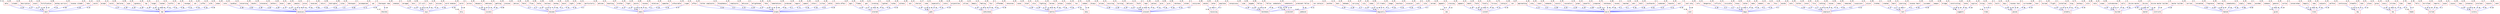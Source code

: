 strict graph  {
	able	 [color=red,
		fontname=courier,
		shape=box,
		xlabel=0.14];
	best	 [color=red,
		fontname=courier,
		shape=box,
		xlabel=0.31];
	able -- best	 [color=blue,
		fontname=courier,
		label=0.25];
	accept	 [color=red,
		fontname=courier,
		shape=box,
		xlabel=0.31];
	had	 [color=red,
		fontname=courier,
		shape=box,
		xlabel=0.55];
	accept -- had	 [color=blue,
		fontname=courier,
		label=0.37];
	accompanied	 [color=red,
		fontname=courier,
		shape=box,
		xlabel=0.4];
	necessary	 [color=red,
		fontname=courier,
		shape=box,
		xlabel=0.14];
	accompanied -- necessary	 [color=blue,
		fontname=courier,
		label=0.65];
	accuses	 [color=red,
		fontname=courier,
		shape=box,
		xlabel=0.45];
	says	 [color=red,
		fontname=courier,
		shape=box,
		xlabel=0.07];
	accuses -- says	 [color=blue,
		fontname=courier,
		label=0.24];
	across	 [color=red,
		fontname=courier,
		shape=box,
		xlabel=0.2];
	success	 [color=red,
		fontname=courier,
		shape=box,
		xlabel=0.45];
	across -- success	 [color=blue,
		fontname=courier,
		label=0.28];
	advice	 [color=red,
		fontname=courier,
		shape=box,
		xlabel=0.53];
	hanuman	 [color=red,
		fontname=courier,
		shape=box,
		xlabel=1.0];
	advice -- hanuman	 [color=blue,
		fontname=courier,
		label=0.4];
	advises	 [color=red,
		fontname=courier,
		shape=box,
		xlabel=0.28];
	omens	 [color=red,
		fontname=courier,
		shape=box,
		xlabel=0.45];
	advises -- omens	 [color=blue,
		fontname=courier,
		label=0.47];
	affair	 [color=red,
		fontname=courier,
		shape=box,
		xlabel=0.31];
	breaks	 [color=red,
		fontname=courier,
		shape=box,
		xlabel=0.45];
	affair -- breaks	 [color=blue,
		fontname=courier,
		label=0.42];
	agni	 [color=red,
		fontname=courier,
		shape=box,
		xlabel=0.67];
	erected	 [color=red,
		fontname=courier,
		shape=box,
		xlabel=0.4];
	agni -- erected	 [color=blue,
		fontname=courier,
		label=0.25];
	aid	 [color=red,
		fontname=courier,
		shape=box,
		xlabel=0.39];
	gods	 [color=red,
		fontname=courier,
		shape=box,
		xlabel=0.28];
	aid -- gods	 [color=blue,
		fontname=courier,
		label=0.29];
	allies	 [color=red,
		fontname=courier,
		shape=box,
		xlabel=0.45];
	vibhishana	 [color=red,
		fontname=courier,
		shape=box,
		xlabel=0.8];
	allies -- vibhishana	 [color=blue,
		fontname=courier,
		label=0.34];
	also	 [color=red,
		fontname=courier,
		shape=box,
		xlabel=0.31];
	battle	 [color=red,
		fontname=courier,
		shape=box,
		xlabel=0.53];
	also -- battle	 [color=blue,
		fontname=courier,
		label=0.27];
	always	 [color=red,
		fontname=courier,
		shape=box,
		xlabel=0.39];
	innocent	 [color=red,
		fontname=courier,
		shape=box,
		xlabel=0.45];
	always -- innocent	 [color=blue,
		fontname=courier,
		label=0.46];
	amidst	 [color=red,
		fontname=courier,
		shape=box,
		xlabel=0.58];
	rejoicing	 [color=red,
		fontname=courier,
		shape=box,
		xlabel=0.39];
	amidst -- rejoicing	 [color=blue,
		fontname=courier,
		label=0.28];
	angada	 [color=red,
		fontname=courier,
		shape=box,
		xlabel=0.58];
	lakshmana	 [color=red,
		fontname=courier,
		shape=box,
		xlabel=0.51];
	angada -- lakshmana	 [color=blue,
		fontname=courier,
		label=0.28];
	another	 [color=red,
		fontname=courier,
		shape=box,
		xlabel=0.22];
	magically	 [color=red,
		fontname=courier,
		shape=box,
		xlabel=0.31];
	another -- magically	 [color=blue,
		fontname=courier,
		label=0.29];
	appeals	 [color=red,
		fontname=courier,
		shape=box,
		xlabel=0.45];
	sea	 [color=red,
		fontname=courier,
		shape=box,
		xlabel=0.45];
	appeals -- sea	 [color=blue,
		fontname=courier,
		label=0.0];
	appears	 [color=red,
		fontname=courier,
		shape=box,
		xlabel=0.45];
	violent	 [color=red,
		fontname=courier,
		shape=box,
		xlabel=0.45];
	appears -- violent	 [color=blue,
		fontname=courier,
		label=0.28];
	approaching	 [color=red,
		fontname=courier,
		shape=box,
		xlabel=0.07];
	march	 [color=red,
		fontname=courier,
		shape=box,
		xlabel=0.45];
	approaching -- march	 [color=blue,
		fontname=courier,
		label=0.21];
	arises	 [color=red,
		fontname=courier,
		shape=box,
		xlabel=0.45];
	arises -- innocent	 [color=blue,
		fontname=courier,
		label=0.46];
	armies	 [color=red,
		fontname=courier,
		shape=box,
		xlabel=0.45];
	armies -- battle	 [color=blue,
		fontname=courier,
		label=0.28];
	arms	 [color=red,
		fontname=courier,
		shape=box,
		xlabel=0.45];
	arms -- necessary	 [color=blue,
		fontname=courier,
		label=0.46];
	army	 [color=red,
		fontname=courier,
		shape=box,
		xlabel=0.46];
	army -- march	 [color=blue,
		fontname=courier,
		label=0.6];
	arts	 [color=red,
		fontname=courier,
		shape=box,
		xlabel=0.45];
	magic	 [color=red,
		fontname=courier,
		shape=box,
		xlabel=0.53];
	arts -- magic	 [color=blue,
		fontname=courier,
		label=0.28];
	asks	 [color=red,
		fontname=courier,
		shape=box,
		xlabel=0.34];
	complaint	 [color=red,
		fontname=courier,
		shape=box,
		xlabel=0.45];
	asks -- complaint	 [color=blue,
		fontname=courier,
		label=0.36];
	assuring	 [color=red,
		fontname=courier,
		shape=box,
		xlabel=0.31];
	assuring -- innocent	 [color=blue,
		fontname=courier,
		label=0.29];
	ayodhya	 [color=red,
		fontname=courier,
		shape=box,
		xlabel=0.43];
	ayodhya -- necessary	 [color=blue,
		fontname=courier,
		label=0.82];
	back	 [color=red,
		fontname=courier,
		shape=box,
		xlabel=0.14];
	back -- magically	 [color=blue,
		fontname=courier,
		label=0.28];
	beheads	 [color=red,
		fontname=courier,
		shape=box,
		xlabel=0.45];
	beheads -- magically	 [color=blue,
		fontname=courier,
		label=0.3];
	bitter	 [color=red,
		fontname=courier,
		shape=box,
		xlabel=0.39];
	bitter -- complaint	 [color=blue,
		fontname=courier,
		label=0.37];
	"bitter complaints"	 [color=red,
		fontname=courier,
		shape=box,
		xlabel=0.25];
	"bitter complaints" -- breaks	 [color=blue,
		fontname=courier,
		label=0.3];
	blasphemous	 [color=red,
		fontname=courier,
		shape=box,
		xlabel=0.31];
	blasphemous -- breaks	 [color=blue,
		fontname=courier,
		label=0.31];
	boasting	 [color=red,
		fontname=courier,
		shape=box,
		xlabel=0.31];
	boasting -- omens	 [color=blue,
		fontname=courier,
		label=0.37];
	brahma	 [color=red,
		fontname=courier,
		shape=box,
		xlabel=0.58];
	last	 [color=red,
		fontname=courier,
		shape=box,
		xlabel=0.14];
	brahma -- last	 [color=blue,
		fontname=courier,
		label=0.22];
	bridge	 [color=red,
		fontname=courier,
		shape=box,
		xlabel=0.58];
	suggests	 [color=red,
		fontname=courier,
		shape=box,
		xlabel=0.45];
	bridge -- suggests	 [color=blue,
		fontname=courier,
		label=0.28];
	bring	 [color=red,
		fontname=courier,
		shape=box,
		xlabel=0.19];
	trees	 [color=red,
		fontname=courier,
		shape=box,
		xlabel=0.28];
	bring -- trees	 [color=blue,
		fontname=courier,
		label=0.27];
	brother	 [color=red,
		fontname=courier,
		shape=box,
		xlabel=0.07];
	brother -- omens	 [color=blue,
		fontname=courier,
		label=0.25];
	built	 [color=red,
		fontname=courier,
		shape=box,
		xlabel=0.4];
	passes	 [color=red,
		fontname=courier,
		shape=box,
		xlabel=0.45];
	built -- passes	 [color=blue,
		fontname=courier,
		label=0.55];
	buried	 [color=red,
		fontname=courier,
		shape=box,
		xlabel=0.4];
	solemnly	 [color=red,
		fontname=courier,
		shape=box,
		xlabel=0.14];
	buried -- solemnly	 [color=blue,
		fontname=courier,
		label=0.43];
	burning	 [color=red,
		fontname=courier,
		shape=box,
		xlabel=0.31];
	burning -- innocent	 [color=blue,
		fontname=courier,
		label=0.31];
	calls	 [color=red,
		fontname=courier,
		shape=box,
		xlabel=0.45];
	builder	 [color=red,
		fontname=courier,
		shape=box,
		xlabel=0.45];
	calls -- builder	 [color=blue,
		fontname=courier,
		label=0.26];
	carries	 [color=red,
		fontname=courier,
		shape=box,
		xlabel=0.45];
	healed	 [color=red,
		fontname=courier,
		shape=box,
		xlabel=0.4];
	carries -- healed	 [color=blue,
		fontname=courier,
		label=0.62];
	carrying	 [color=red,
		fontname=courier,
		shape=box,
		xlabel=0.31];
	carrying -- magically	 [color=blue,
		fontname=courier,
		label=0.29];
	cases	 [color=red,
		fontname=courier,
		shape=box,
		xlabel=0.45];
	cases -- battle	 [color=blue,
		fontname=courier,
		label=0.28];
	chariot	 [color=red,
		fontname=courier,
		shape=box,
		xlabel=0.22];
	chariot -- gods	 [color=blue,
		fontname=courier,
		label=0.38];
	chief	 [color=red,
		fontname=courier,
		shape=box,
		xlabel=0.45];
	chief -- battle	 [color=blue,
		fontname=courier,
		label=0.28];
	citadel	 [color=red,
		fontname=courier,
		shape=box,
		xlabel=0.45];
	citadel -- best	 [color=blue,
		fontname=courier,
		label=0.27];
	city	 [color=red,
		fontname=courier,
		shape=box,
		xlabel=0.37];
	city -- magically	 [color=blue,
		fontname=courier,
		label=0.32];
	coast	 [color=red,
		fontname=courier,
		shape=box,
		xlabel=0.45];
	coast -- march	 [color=blue,
		fontname=courier,
		label=0.38];
	combat	 [color=red,
		fontname=courier,
		shape=box,
		xlabel=0.31];
	combat -- battle	 [color=blue,
		fontname=courier,
		label=0.26];
	many	 [color=red,
		fontname=courier,
		shape=box,
		xlabel=0.14];
	combat -- many	 [color=blue,
		fontname=courier,
		label=0.26];
	combatants	 [color=red,
		fontname=courier,
		shape=box,
		xlabel=0.45];
	combatants -- lakshmana	 [color=blue,
		fontname=courier,
		label=0.28];
	come	 [color=red,
		fontname=courier,
		shape=box,
		xlabel=0.17];
	come -- gods	 [color=blue,
		fontname=courier,
		label=0.28];
	comes	 [color=red,
		fontname=courier,
		shape=box,
		xlabel=0.28];
	comes -- magically	 [color=blue,
		fontname=courier,
		label=0.38];
	command	 [color=red,
		fontname=courier,
		shape=box,
		xlabel=0.53];
	gives	 [color=red,
		fontname=courier,
		shape=box,
		xlabel=0.51];
	command -- gives	 [color=blue,
		fontname=courier,
		label=0.29];
	commands	 [color=red,
		fontname=courier,
		shape=box,
		xlabel=0.45];
	commands -- march	 [color=blue,
		fontname=courier,
		label=0.52];
	complaints	 [color=red,
		fontname=courier,
		shape=box,
		xlabel=0.45];
	complaints -- breaks	 [color=blue,
		fontname=courier,
		label=0.45];
	concealed	 [color=red,
		fontname=courier,
		shape=box,
		xlabel=0.4];
	concealed -- healed	 [color=blue,
		fontname=courier,
		label=0.59];
	concerning	 [color=red,
		fontname=courier,
		shape=box,
		xlabel=0.31];
	concerning -- necessary	 [color=blue,
		fontname=courier,
		label=0.48];
	consecrated	 [color=red,
		fontname=courier,
		shape=box,
		xlabel=0.4];
	rules	 [color=red,
		fontname=courier,
		shape=box,
		xlabel=0.28];
	consecrated -- rules	 [color=blue,
		fontname=courier,
		label=0.5];
	conspicuous	 [color=red,
		fontname=courier,
		shape=box,
		xlabel=0.31];
	conspicuous -- lakshmana	 [color=blue,
		fontname=courier,
		label=0.28];
	constructing	 [color=red,
		fontname=courier,
		shape=box,
		xlabel=0.31];
	constructing -- suggests	 [color=blue,
		fontname=courier,
		label=0.26];
	continuing	 [color=red,
		fontname=courier,
		shape=box,
		xlabel=0.31];
	day	 [color=red,
		fontname=courier,
		shape=box,
		xlabel=0.45];
	continuing -- day	 [color=blue,
		fontname=courier,
		label=0.26];
	could	 [color=red,
		fontname=courier,
		shape=box,
		xlabel=0.14];
	could -- had	 [color=blue,
		fontname=courier,
		label=0.28];
	council	 [color=red,
		fontname=courier,
		shape=box,
		xlabel=0.45];
	council -- march	 [color=blue,
		fontname=courier,
		label=0.45];
	counselors	 [color=red,
		fontname=courier,
		shape=box,
		xlabel=0.39];
	counselors -- march	 [color=blue,
		fontname=courier,
		label=0.45];
	created	 [color=red,
		fontname=courier,
		shape=box,
		xlabel=0.4];
	created -- last	 [color=blue,
		fontname=courier,
		label=0.3];
	crossing	 [color=red,
		fontname=courier,
		shape=box,
		xlabel=0.31];
	crossing -- sea	 [color=blue,
		fontname=courier,
		label=0.22];
	dangerous	 [color=red,
		fontname=courier,
		shape=box,
		xlabel=0.31];
	dangerous -- magic	 [color=blue,
		fontname=courier,
		label=0.3];
	days	 [color=red,
		fontname=courier,
		shape=box,
		xlabel=0.34];
	days -- passes	 [color=blue,
		fontname=courier,
		label=0.35];
	death	 [color=red,
		fontname=courier,
		shape=box,
		xlabel=0.22];
	death -- violent	 [color=blue,
		fontname=courier,
		label=0.28];
	declares	 [color=red,
		fontname=courier,
		shape=box,
		xlabel=0.48];
	declares -- had	 [color=blue,
		fontname=courier,
		label=0.45];
	deeply	 [color=red,
		fontname=courier,
		shape=box,
		xlabel=0.31];
	deeply -- vibhishana	 [color=blue,
		fontname=courier,
		label=0.28];
	delivers	 [color=red,
		fontname=courier,
		shape=box,
		xlabel=0.45];
	delivers -- innocent	 [color=blue,
		fontname=courier,
		label=0.38];
	delusion	 [color=red,
		fontname=courier,
		shape=box,
		xlabel=0.45];
	delusion -- breaks	 [color=blue,
		fontname=courier,
		label=0.37];
	description	 [color=red,
		fontname=courier,
		shape=box,
		xlabel=0.45];
	description -- best	 [color=blue,
		fontname=courier,
		label=0.27];
	despairs	 [color=red,
		fontname=courier,
		shape=box,
		xlabel=0.45];
	despairs -- success	 [color=blue,
		fontname=courier,
		label=0.25];
	divine	 [color=red,
		fontname=courier,
		shape=box,
		xlabel=0.45];
	divine -- builder	 [color=blue,
		fontname=courier,
		label=0.28];
	instructs	 [color=red,
		fontname=courier,
		shape=box,
		xlabel=0.45];
	divine -- instructs	 [color=blue,
		fontname=courier,
		label=0.28];
	master	 [color=red,
		fontname=courier,
		shape=box,
		xlabel=0.45];
	divine -- master	 [color=blue,
		fontname=courier,
		label=0.28];
	"divine master"	 [color=red,
		fontname=courier,
		shape=box,
		xlabel=1.0];
	"divine master" -- builder	 [color=blue,
		fontname=courier,
		label=0.28];
	"divine master" -- instructs	 [color=blue,
		fontname=courier,
		label=0.28];
	"divine master builder"	 [color=red,
		fontname=courier,
		shape=box,
		xlabel=1.0];
	"divine master builder" -- instructs	 [color=blue,
		fontname=courier,
		label=0.28];
	doubts	 [color=red,
		fontname=courier,
		shape=box,
		xlabel=0.45];
	doubts -- necessary	 [color=blue,
		fontname=courier,
		label=0.82];
	dreadful	 [color=red,
		fontname=courier,
		shape=box,
		xlabel=0.31];
	dreadful -- day	 [color=blue,
		fontname=courier,
		label=0.24];
	duel	 [color=red,
		fontname=courier,
		shape=box,
		xlabel=0.53];
	duel -- day	 [color=blue,
		fontname=courier,
		label=0.3];
	embraces	 [color=red,
		fontname=courier,
		shape=box,
		xlabel=0.45];
	embraces -- success	 [color=blue,
		fontname=courier,
		label=0.19];
	enemies	 [color=red,
		fontname=courier,
		shape=box,
		xlabel=0.45];
	enemies -- says	 [color=blue,
		fontname=courier,
		label=0.27];
	enlightened	 [color=red,
		fontname=courier,
		shape=box,
		xlabel=0.4];
	enlightened -- breaks	 [color=blue,
		fontname=courier,
		label=0.64];
	enraged	 [color=red,
		fontname=courier,
		shape=box,
		xlabel=0.3];
	enraged -- says	 [color=blue,
		fontname=courier,
		label=0.33];
	enter	 [color=red,
		fontname=courier,
		shape=box,
		xlabel=0.53];
	enter -- rejoicing	 [color=blue,
		fontname=courier,
		label=0.3];
	erect	 [color=red,
		fontname=courier,
		shape=box,
		xlabel=0.45];
	erect -- complaint	 [color=blue,
		fontname=courier,
		label=0.3];
	especially	 [color=red,
		fontname=courier,
		shape=box,
		xlabel=0.31];
	especially -- gods	 [color=blue,
		fontname=courier,
		label=0.29];
	every	 [color=red,
		fontname=courier,
		shape=box,
		xlabel=0.19];
	new	 [color=red,
		fontname=courier,
		shape=box,
		xlabel=0.31];
	every -- new	 [color=blue,
		fontname=courier,
		label=0.28];
	exact	 [color=red,
		fontname=courier,
		shape=box,
		xlabel=0.31];
	exact -- best	 [color=blue,
		fontname=courier,
		label=0.28];
	eyes	 [color=red,
		fontname=courier,
		shape=box,
		xlabel=0.58];
	eyes -- had	 [color=blue,
		fontname=courier,
		label=0.28];
	faith	 [color=red,
		fontname=courier,
		shape=box,
		xlabel=0.14];
	faith -- innocent	 [color=blue,
		fontname=courier,
		label=0.26];
	falls	 [color=red,
		fontname=courier,
		shape=box,
		xlabel=0.28];
	killed	 [color=red,
		fontname=courier,
		shape=box,
		xlabel=0.2];
	falls -- killed	 [color=blue,
		fontname=courier,
		label=0.29];
	fate	 [color=red,
		fontname=courier,
		shape=box,
		xlabel=0.45];
	fate -- breaks	 [color=blue,
		fontname=courier,
		label=0.43];
	feeling	 [color=red,
		fontname=courier,
		shape=box,
		xlabel=0.31];
	feeling -- vibhishana	 [color=blue,
		fontname=courier,
		label=0.28];
	"fellow-"	 [color=red,
		fontname=courier,
		shape=box,
		xlabel=0.58];
	"fellow-" -- lakshmana	 [color=blue,
		fontname=courier,
		label=0.28];
	"fellow- combatants"	 [color=red,
		fontname=courier,
		shape=box,
		xlabel=0.25];
	"fellow- combatants" -- lakshmana	 [color=blue,
		fontname=courier,
		label=0.28];
	prominent	 [color=red,
		fontname=courier,
		shape=box,
		xlabel=0.45];
	"fellow- combatants" -- prominent	 [color=blue,
		fontname=courier,
		label=0.28];
	fetch	 [color=red,
		fontname=courier,
		shape=box,
		xlabel=0.45];
	fetch -- hanuman	 [color=blue,
		fontname=courier,
		label=0.3];
	field	 [color=red,
		fontname=courier,
		shape=box,
		xlabel=0.45];
	field -- violent	 [color=blue,
		fontname=courier,
		label=0.28];
	fight	 [color=red,
		fontname=courier,
		shape=box,
		xlabel=0.45];
	fight -- omens	 [color=blue,
		fontname=courier,
		label=0.28];
	fighting	 [color=red,
		fontname=courier,
		shape=box,
		xlabel=0.31];
	fighting -- battle	 [color=blue,
		fontname=courier,
		label=0.28];
	finally	 [color=red,
		fontname=courier,
		shape=box,
		xlabel=0.31];
	finally -- violent	 [color=blue,
		fontname=courier,
		label=0.27];
	fire	 [color=red,
		fontname=courier,
		shape=box,
		xlabel=0.53];
	fire -- complaint	 [color=blue,
		fontname=courier,
		label=0.53];
	flames	 [color=red,
		fontname=courier,
		shape=box,
		xlabel=0.45];
	flames -- erected	 [color=blue,
		fontname=courier,
		label=0.57];
	flies	 [color=red,
		fontname=courier,
		shape=box,
		xlabel=0.39];
	flies -- hanuman	 [color=blue,
		fontname=courier,
		label=0.33];
	flight	 [color=red,
		fontname=courier,
		shape=box,
		xlabel=0.45];
	flight -- solemnly	 [color=blue,
		fontname=courier,
		label=0.43];
	fortification	 [color=red,
		fontname=courier,
		shape=box,
		xlabel=0.45];
	fortification -- best	 [color=blue,
		fontname=courier,
		label=0.23];
	four	 [color=red,
		fontname=courier,
		shape=box,
		xlabel=0.39];
	four -- vibhishana	 [color=blue,
		fontname=courier,
		label=0.39];
	fragrance	 [color=red,
		fontname=courier,
		shape=box,
		xlabel=0.45];
	fragrance -- healed	 [color=blue,
		fontname=courier,
		label=0.59];
	furious	 [color=red,
		fontname=courier,
		shape=box,
		xlabel=0.31];
	furious -- violent	 [color=blue,
		fontname=courier,
		label=0.28];
	general	 [color=red,
		fontname=courier,
		shape=box,
		xlabel=0.31];
	general -- gives	 [color=blue,
		fontname=courier,
		label=0.26];
	getting	 [color=red,
		fontname=courier,
		shape=box,
		xlabel=0.31];
	getting -- success	 [color=blue,
		fontname=courier,
		label=0.28];
	god	 [color=red,
		fontname=courier,
		shape=box,
		xlabel=0.53];
	god -- erected	 [color=blue,
		fontname=courier,
		label=0.29];
	great	 [color=red,
		fontname=courier,
		shape=box,
		xlabel=0.34];
	great -- march	 [color=blue,
		fontname=courier,
		label=0.66];
	grows	 [color=red,
		fontname=courier,
		shape=box,
		xlabel=0.31];
	grows -- new	 [color=blue,
		fontname=courier,
		label=0.28];
	happily	 [color=red,
		fontname=courier,
		shape=box,
		xlabel=0.31];
	happily -- rules	 [color=blue,
		fontname=courier,
		label=0.28];
	head	 [color=red,
		fontname=courier,
		shape=box,
		xlabel=0.45];
	head -- new	 [color=blue,
		fontname=courier,
		label=0.27];
	heads	 [color=red,
		fontname=courier,
		shape=box,
		xlabel=0.28];
	head -- heads	 [color=blue,
		fontname=courier,
		label=0.27];
	healing	 [color=red,
		fontname=courier,
		shape=box,
		xlabel=0.39];
	healing -- healed	 [color=blue,
		fontname=courier,
		label=0.87];
	heart	 [color=red,
		fontname=courier,
		shape=box,
		xlabel=0.45];
	heart -- last	 [color=blue,
		fontname=courier,
		label=0.28];
	herbs	 [color=red,
		fontname=courier,
		shape=box,
		xlabel=0.58];
	herbs -- hanuman	 [color=blue,
		fontname=courier,
		label=0.52];
	hero	 [color=red,
		fontname=courier,
		shape=box,
		xlabel=0.45];
	hero -- says	 [color=blue,
		fontname=courier,
		label=0.18];
	heroes	 [color=red,
		fontname=courier,
		shape=box,
		xlabel=0.45];
	heroes -- battle	 [color=blue,
		fontname=courier,
		label=0.28];
	horrified	 [color=red,
		fontname=courier,
		shape=box,
		xlabel=0.45];
	horrified -- killed	 [color=blue,
		fontname=courier,
		label=0.26];
	ignominy	 [color=red,
		fontname=courier,
		shape=box,
		xlabel=0.45];
	ignominy -- had	 [color=blue,
		fontname=courier,
		label=0.39];
	"ill-treats"	 [color=red,
		fontname=courier,
		shape=box,
		xlabel=0.58];
	"ill-treats" -- magically	 [color=blue,
		fontname=courier,
		label=0.47];
	"ill-will"	 [color=red,
		fontname=courier,
		shape=box,
		xlabel=0.58];
	"ill-will" -- says	 [color=blue,
		fontname=courier,
		label=0.26];
	image	 [color=red,
		fontname=courier,
		shape=box,
		xlabel=0.45];
	image -- magically	 [color=blue,
		fontname=courier,
		label=0.3];
	immediately	 [color=red,
		fontname=courier,
		shape=box,
		xlabel=0.31];
	immediately -- healed	 [color=blue,
		fontname=courier,
		label=0.28];
	indra	 [color=red,
		fontname=courier,
		shape=box,
		xlabel=0.58];
	indra -- gods	 [color=blue,
		fontname=courier,
		label=0.25];
	indrajit	 [color=red,
		fontname=courier,
		shape=box,
		xlabel=0.76];
	indrajit -- violent	 [color=blue,
		fontname=courier,
		label=0.24];
	inflicts	 [color=red,
		fontname=courier,
		shape=box,
		xlabel=0.45];
	inflicts -- magic	 [color=blue,
		fontname=courier,
		label=0.3];
	innocence	 [color=red,
		fontname=courier,
		shape=box,
		xlabel=0.39];
	innocence -- necessary	 [color=blue,
		fontname=courier,
		label=0.84];
	installed	 [color=red,
		fontname=courier,
		shape=box,
		xlabel=0.4];
	installed -- solemnly	 [color=blue,
		fontname=courier,
		label=0.51];
	invisible	 [color=red,
		fontname=courier,
		shape=box,
		xlabel=0.31];
	invisible -- magic	 [color=blue,
		fontname=courier,
		label=0.3];
	invoking	 [color=red,
		fontname=courier,
		shape=box,
		xlabel=0.31];
	invoking -- erected	 [color=blue,
		fontname=courier,
		label=0.28];
	joyous	 [color=red,
		fontname=courier,
		shape=box,
		xlabel=0.31];
	victory	 [color=red,
		fontname=courier,
		shape=box,
		xlabel=0.45];
	joyous -- victory	 [color=blue,
		fontname=courier,
		label=0.28];
	kailasa	 [color=red,
		fontname=courier,
		shape=box,
		xlabel=0.58];
	kailasa -- hanuman	 [color=blue,
		fontname=courier,
		label=0.74];
	kept	 [color=red,
		fontname=courier,
		shape=box,
		xlabel=0.4];
	kept -- innocent	 [color=blue,
		fontname=courier,
		label=0.44];
	king	 [color=red,
		fontname=courier,
		shape=box,
		xlabel=0.34];
	king -- solemnly	 [color=blue,
		fontname=courier,
		label=0.31];
	knows	 [color=red,
		fontname=courier,
		shape=box,
		xlabel=0.45];
	knows -- magic	 [color=blue,
		fontname=courier,
		label=0.28];
	lamentations	 [color=red,
		fontname=courier,
		shape=box,
		xlabel=0.34];
	lamentations -- breaks	 [color=blue,
		fontname=courier,
		label=0.48];
	lanka	 [color=red,
		fontname=courier,
		shape=box,
		xlabel=0.63];
	lanka -- suggests	 [color=blue,
		fontname=courier,
		label=0.28];
	lap	 [color=red,
		fontname=courier,
		shape=box,
		xlabel=0.45];
	lap -- had	 [color=blue,
		fontname=courier,
		label=0.35];
	latter	 [color=red,
		fontname=courier,
		shape=box,
		xlabel=0.53];
	latter -- magic	 [color=blue,
		fontname=courier,
		label=0.3];
	lighted	 [color=red,
		fontname=courier,
		shape=box,
		xlabel=0.4];
	lighted -- erected	 [color=blue,
		fontname=courier,
		label=0.52];
	longer	 [color=red,
		fontname=courier,
		shape=box,
		xlabel=0.31];
	longer -- had	 [color=blue,
		fontname=courier,
		label=0.38];
	looked	 [color=red,
		fontname=courier,
		shape=box,
		xlabel=0.4];
	looked -- had	 [color=blue,
		fontname=courier,
		label=0.64];
	lustful	 [color=red,
		fontname=courier,
		shape=box,
		xlabel=0.31];
	lustful -- had	 [color=blue,
		fontname=courier,
		label=0.42];
	make	 [color=red,
		fontname=courier,
		shape=box,
		xlabel=0.12];
	make -- magic	 [color=blue,
		fontname=courier,
		label=0.26];
	man	 [color=red,
		fontname=courier,
		shape=box,
		xlabel=0.34];
	man -- had	 [color=blue,
		fontname=courier,
		label=0.52];
	"master builder"	 [color=red,
		fontname=courier,
		shape=box,
		xlabel=1.0];
	"master builder" -- instructs	 [color=blue,
		fontname=courier,
		label=0.28];
	moment	 [color=red,
		fontname=courier,
		shape=box,
		xlabel=0.45];
	moment -- magic	 [color=blue,
		fontname=courier,
		label=0.29];
	monkey	 [color=red,
		fontname=courier,
		shape=box,
		xlabel=0.58];
	monkey -- hanuman	 [color=blue,
		fontname=courier,
		label=0.38];
	"monkey-warriors"	 [color=red,
		fontname=courier,
		shape=box,
		xlabel=0.58];
	"monkey-warriors" -- best	 [color=blue,
		fontname=courier,
		label=0.25];
	monkeys	 [color=red,
		fontname=courier,
		shape=box,
		xlabel=0.72];
	monkeys -- solemnly	 [color=blue,
		fontname=courier,
		label=0.21];
	mothers	 [color=red,
		fontname=courier,
		shape=box,
		xlabel=0.34];
	mothers -- necessary	 [color=blue,
		fontname=courier,
		label=0.75];
	mount	 [color=red,
		fontname=courier,
		shape=box,
		xlabel=0.45];
	mount -- hanuman	 [color=blue,
		fontname=courier,
		label=0.3];
	mountain	 [color=red,
		fontname=courier,
		shape=box,
		xlabel=0.45];
	mountain -- magically	 [color=blue,
		fontname=courier,
		label=0.29];
	much	 [color=red,
		fontname=courier,
		shape=box,
		xlabel=0.31];
	much -- says	 [color=blue,
		fontname=courier,
		label=0.33];
	nala	 [color=red,
		fontname=courier,
		shape=box,
		xlabel=0.58];
	nala -- builder	 [color=blue,
		fontname=courier,
		label=0.26];
	never	 [color=red,
		fontname=courier,
		shape=box,
		xlabel=0.02];
	never -- necessary	 [color=blue,
		fontname=courier,
		label=0.25];
	news	 [color=red,
		fontname=courier,
		shape=box,
		xlabel=0.39];
	news -- victory	 [color=blue,
		fontname=courier,
		label=0.39];
	night	 [color=red,
		fontname=courier,
		shape=box,
		xlabel=0.53];
	night -- hanuman	 [color=blue,
		fontname=courier,
		label=0.43];
	nothing	 [color=red,
		fontname=courier,
		shape=box,
		xlabel=0.34];
	nothing -- complaint	 [color=blue,
		fontname=courier,
		label=0.46];
	occasion	 [color=red,
		fontname=courier,
		shape=box,
		xlabel=0.53];
	occasion -- magically	 [color=blue,
		fontname=courier,
		label=0.34];
	ocean	 [color=red,
		fontname=courier,
		shape=box,
		xlabel=0.34];
	ocean -- builder	 [color=blue,
		fontname=courier,
		label=0.26];
	offended	 [color=red,
		fontname=courier,
		shape=box,
		xlabel=0.4];
	offended -- vibhishana	 [color=blue,
		fontname=courier,
		label=0.61];
	one	 [color=red,
		fontname=courier,
		shape=box,
		xlabel=0.24];
	one -- magic	 [color=blue,
		fontname=courier,
		label=0.3];
	open	 [color=red,
		fontname=courier,
		shape=box,
		xlabel=0.31];
	open -- necessary	 [color=blue,
		fontname=courier,
		label=0.33];
	order	 [color=red,
		fontname=courier,
		shape=box,
		xlabel=0.34];
	order -- hanuman	 [color=blue,
		fontname=courier,
		label=0.33];
	palace	 [color=red,
		fontname=courier,
		shape=box,
		xlabel=0.28];
	palace -- innocent	 [color=blue,
		fontname=courier,
		label=0.61];
	particularly	 [color=red,
		fontname=courier,
		shape=box,
		xlabel=0.31];
	particularly -- hanuman	 [color=blue,
		fontname=courier,
		label=0.3];
	people	 [color=red,
		fontname=courier,
		shape=box,
		xlabel=0.53];
	people -- necessary	 [color=blue,
		fontname=courier,
		label=0.39];
	piercing	 [color=red,
		fontname=courier,
		shape=box,
		xlabel=0.31];
	piercing -- last	 [color=blue,
		fontname=courier,
		label=0.3];
	place	 [color=red,
		fontname=courier,
		shape=box,
		xlabel=0.51];
	place -- day	 [color=blue,
		fontname=courier,
		label=0.32];
	points	 [color=red,
		fontname=courier,
		shape=box,
		xlabel=0.45];
	points -- omens	 [color=blue,
		fontname=courier,
		label=0.28];
	populace	 [color=red,
		fontname=courier,
		shape=box,
		xlabel=0.45];
	populace -- rejoicing	 [color=blue,
		fontname=courier,
		label=0.3];
	powerful	 [color=red,
		fontname=courier,
		shape=box,
		xlabel=0.24];
	powerful -- march	 [color=blue,
		fontname=courier,
		label=0.28];
	praises	 [color=red,
		fontname=courier,
		shape=box,
		xlabel=0.45];
	praises -- success	 [color=blue,
		fontname=courier,
		label=0.09];
	prepared	 [color=red,
		fontname=courier,
		shape=box,
		xlabel=0.31];
	prepared -- march	 [color=blue,
		fontname=courier,
		label=0.4];
	presence	 [color=red,
		fontname=courier,
		shape=box,
		xlabel=0.45];
	presence -- victory	 [color=blue,
		fontname=courier,
		label=0.28];
	proclaim	 [color=red,
		fontname=courier,
		shape=box,
		xlabel=0.45];
	proclaim -- victory	 [color=blue,
		fontname=courier,
		label=0.28];
	produced	 [color=red,
		fontname=courier,
		shape=box,
		xlabel=0.39];
	produced -- breaks	 [color=blue,
		fontname=courier,
		label=0.64];
	projectiles	 [color=red,
		fontname=courier,
		shape=box,
		xlabel=0.45];
	projectiles -- gods	 [color=blue,
		fontname=courier,
		label=0.28];
	"prominent fellow-"	 [color=red,
		fontname=courier,
		shape=box,
		xlabel=1.0];
	"prominent fellow-" -- lakshmana	 [color=blue,
		fontname=courier,
		label=0.28];
	jambavan	 [color=red,
		fontname=courier,
		shape=box,
		xlabel=0.67];
	"prominent fellow-" -- jambavan	 [color=blue,
		fontname=courier,
		label=0.28];
	prove	 [color=red,
		fontname=courier,
		shape=box,
		xlabel=0.31];
	prove -- necessary	 [color=blue,
		fontname=courier,
		label=0.44];
	pure	 [color=red,
		fontname=courier,
		shape=box,
		xlabel=0.45];
	pure -- innocent	 [color=blue,
		fontname=courier,
		label=0.42];
	puts	 [color=red,
		fontname=courier,
		shape=box,
		xlabel=0.45];
	puts -- magically	 [color=blue,
		fontname=courier,
		label=0.29];
	pyre	 [color=red,
		fontname=courier,
		shape=box,
		xlabel=0.58];
	pyre -- innocent	 [color=blue,
		fontname=courier,
		label=0.28];
	raises	 [color=red,
		fontname=courier,
		shape=box,
		xlabel=0.28];
	raises -- complaint	 [color=blue,
		fontname=courier,
		label=0.42];
	rakshasa	 [color=red,
		fontname=courier,
		shape=box,
		xlabel=0.58];
	rakshasa -- innocent	 [color=blue,
		fontname=courier,
		label=0.28];
	rakshasas	 [color=red,
		fontname=courier,
		shape=box,
		xlabel=0.76];
	rakshasas -- march	 [color=blue,
		fontname=courier,
		label=0.28];
	rama	 [color=red,
		fontname=courier,
		shape=box,
		xlabel=0.54];
	rama -- rules	 [color=blue,
		fontname=courier,
		label=0.26];
	ramas	 [color=red,
		fontname=courier,
		shape=box,
		xlabel=0.56];
	ramas -- complaint	 [color=blue,
		fontname=courier,
		label=0.75];
	ravana	 [color=red,
		fontname=courier,
		shape=box,
		xlabel=0.68];
	ravana -- march	 [color=blue,
		fontname=courier,
		label=0.28];
	ravanas	 [color=red,
		fontname=courier,
		shape=box,
		xlabel=0.69];
	ravanas -- omens	 [color=blue,
		fontname=courier,
		label=0.24];
	"ravanas citadel"	 [color=red,
		fontname=courier,
		shape=box,
		xlabel=0.25];
	"ravanas citadel" -- best	 [color=blue,
		fontname=courier,
		label=0.38];
	"ravanas heart"	 [color=red,
		fontname=courier,
		shape=box,
		xlabel=0.25];
	"ravanas heart" -- last	 [color=blue,
		fontname=courier,
		label=0.3];
	"ravanas town"	 [color=red,
		fontname=courier,
		shape=box,
		xlabel=0.25];
	"ravanas town" -- passes	 [color=blue,
		fontname=courier,
		label=0.28];
	reached	 [color=red,
		fontname=courier,
		shape=box,
		xlabel=0.4];
	reached -- march	 [color=blue,
		fontname=courier,
		label=0.5];
	received	 [color=red,
		fontname=courier,
		shape=box,
		xlabel=0.4];
	received -- necessary	 [color=blue,
		fontname=courier,
		label=0.93];
	regard	 [color=red,
		fontname=courier,
		shape=box,
		xlabel=0.45];
	regard -- breaks	 [color=blue,
		fontname=courier,
		label=0.4];
	rejects	 [color=red,
		fontname=courier,
		shape=box,
		xlabel=0.17];
	rejects -- victory	 [color=blue,
		fontname=courier,
		label=0.04];
	relatives	 [color=red,
		fontname=courier,
		shape=box,
		xlabel=0.53];
	relatives -- omens	 [color=blue,
		fontname=courier,
		label=0.3];
	remained	 [color=red,
		fontname=courier,
		shape=box,
		xlabel=0.55];
	remained -- complaint	 [color=blue,
		fontname=courier,
		label=0.53];
	renounces	 [color=red,
		fontname=courier,
		shape=box,
		xlabel=0.45];
	renounces -- vibhishana	 [color=blue,
		fontname=courier,
		label=0.39];
	reports	 [color=red,
		fontname=courier,
		shape=box,
		xlabel=0.34];
	reports -- killed	 [color=blue,
		fontname=courier,
		label=0.28];
	return	 [color=red,
		fontname=courier,
		shape=box,
		xlabel=0.46];
	return -- necessary	 [color=blue,
		fontname=courier,
		label=0.85];
	revenge	 [color=red,
		fontname=courier,
		shape=box,
		xlabel=0.45];
	revenge -- had	 [color=blue,
		fontname=courier,
		label=0.36];
	rocks	 [color=red,
		fontname=courier,
		shape=box,
		xlabel=0.45];
	rocks -- trees	 [color=blue,
		fontname=courier,
		label=0.2];
	rushes	 [color=red,
		fontname=courier,
		shape=box,
		xlabel=0.45];
	rushes -- erected	 [color=blue,
		fontname=courier,
		label=0.52];
	sat	 [color=red,
		fontname=courier,
		shape=box,
		xlabel=0.31];
	sat -- had	 [color=blue,
		fontname=courier,
		label=0.33];
	send	 [color=red,
		fontname=courier,
		shape=box,
		xlabel=0.45];
	send -- victory	 [color=blue,
		fontname=courier,
		label=0.28];
	sets	 [color=red,
		fontname=courier,
		shape=box,
		xlabel=0.34];
	sets -- march	 [color=blue,
		fontname=courier,
		label=0.4];
	shall	 [color=red,
		fontname=courier,
		shape=box,
		xlabel=0.45];
	shall -- march	 [color=blue,
		fontname=courier,
		label=0.49];
	shatrughna	 [color=red,
		fontname=courier,
		shape=box,
		xlabel=0.58];
	shatrughna -- necessary	 [color=blue,
		fontname=courier,
		label=0.28];
	side	 [color=red,
		fontname=courier,
		shape=box,
		xlabel=0.45];
	side -- lakshmana	 [color=blue,
		fontname=courier,
		label=0.28];
	simply	 [color=red,
		fontname=courier,
		shape=box,
		xlabel=0.31];
	simply -- healed	 [color=blue,
		fontname=courier,
		label=0.28];
	single	 [color=red,
		fontname=courier,
		shape=box,
		xlabel=0.31];
	single -- battle	 [color=blue,
		fontname=courier,
		label=0.26];
	sita	 [color=red,
		fontname=courier,
		shape=box,
		xlabel=0.6];
	sita -- magically	 [color=blue,
		fontname=courier,
		label=0.35];
	sitas	 [color=red,
		fontname=courier,
		shape=box,
		xlabel=0.58];
	sitas -- necessary	 [color=blue,
		fontname=courier,
		label=0.28];
	solemn	 [color=red,
		fontname=courier,
		shape=box,
		xlabel=0.45];
	solemn -- innocent	 [color=blue,
		fontname=courier,
		label=0.34];
	son	 [color=red,
		fontname=courier,
		shape=box,
		xlabel=0.48];
	son -- violent	 [color=blue,
		fontname=courier,
		label=0.45];
	"son indrajit"	 [color=red,
		fontname=courier,
		shape=box,
		xlabel=1.0];
	"son indrajit" -- lakshmana	 [color=blue,
		fontname=courier,
		label=0.21];
	sortie	 [color=red,
		fontname=courier,
		shape=box,
		xlabel=0.45];
	sortie -- gives	 [color=blue,
		fontname=courier,
		label=0.29];
	southwards	 [color=red,
		fontname=courier,
		shape=box,
		xlabel=0.45];
	southwards -- march	 [color=blue,
		fontname=courier,
		label=0.38];
	speech	 [color=red,
		fontname=courier,
		shape=box,
		xlabel=0.39];
	speech -- breaks	 [color=blue,
		fontname=courier,
		label=0.73];
	speeches	 [color=red,
		fontname=courier,
		shape=box,
		xlabel=0.45];
	speeches -- omens	 [color=blue,
		fontname=courier,
		label=0.28];
	strikes	 [color=red,
		fontname=courier,
		shape=box,
		xlabel=0.45];
	strikes -- new	 [color=blue,
		fontname=courier,
		label=0.22];
	subjects	 [color=red,
		fontname=courier,
		shape=box,
		xlabel=0.45];
	subjects -- rules	 [color=blue,
		fontname=courier,
		label=0.28];
	succeeds	 [color=red,
		fontname=courier,
		shape=box,
		xlabel=0.28];
	succeeds -- last	 [color=blue,
		fontname=courier,
		label=0.35];
	suffer	 [color=red,
		fontname=courier,
		shape=box,
		xlabel=0.45];
	suffer -- had	 [color=blue,
		fontname=courier,
		label=0.45];
	sugriva	 [color=red,
		fontname=courier,
		shape=box,
		xlabel=0.43];
	sugriva -- suggests	 [color=blue,
		fontname=courier,
		label=0.28];
	summoned	 [color=red,
		fontname=courier,
		shape=box,
		xlabel=0.4];
	summoned -- march	 [color=blue,
		fontname=courier,
		label=0.52];
	surrounded	 [color=red,
		fontname=courier,
		shape=box,
		xlabel=0.4];
	surrounded -- passes	 [color=blue,
		fontname=courier,
		label=0.48];
	suspicions	 [color=red,
		fontname=courier,
		shape=box,
		xlabel=0.45];
	suspicions -- complaint	 [color=blue,
		fontname=courier,
		label=0.3];
	swoon	 [color=red,
		fontname=courier,
		shape=box,
		xlabel=0.45];
	swoon -- killed	 [color=blue,
		fontname=courier,
		label=0.2];
	take	 [color=red,
		fontname=courier,
		shape=box,
		xlabel=0.31];
	take -- best	 [color=blue,
		fontname=courier,
		label=0.28];
	takes	 [color=red,
		fontname=courier,
		shape=box,
		xlabel=0.45];
	takes -- healed	 [color=blue,
		fontname=courier,
		label=0.88];
	thereupon	 [color=red,
		fontname=courier,
		shape=box,
		xlabel=0.45];
	thereupon -- necessary	 [color=blue,
		fontname=courier,
		label=1.0];
	"thereupon rama"	 [color=red,
		fontname=courier,
		shape=box,
		xlabel=1.0];
	"thereupon rama" -- necessary	 [color=blue,
		fontname=courier,
		label=0.28];
	bharata	 [color=red,
		fontname=courier,
		shape=box,
		xlabel=0.37];
	"thereupon rama" -- bharata	 [color=blue,
		fontname=courier,
		label=0.28];
	thus	 [color=red,
		fontname=courier,
		shape=box,
		xlabel=0.31];
	thus -- magic	 [color=blue,
		fontname=courier,
		label=0.29];
	time	 [color=red,
		fontname=courier,
		shape=box,
		xlabel=0.22];
	time -- new	 [color=blue,
		fontname=courier,
		label=0.32];
	towards	 [color=red,
		fontname=courier,
		shape=box,
		xlabel=0.45];
	towards -- march	 [color=blue,
		fontname=courier,
		label=0.37];
	town	 [color=red,
		fontname=courier,
		shape=box,
		xlabel=0.45];
	town -- passes	 [color=blue,
		fontname=courier,
		label=0.33];
	two	 [color=red,
		fontname=courier,
		shape=box,
		xlabel=0.19];
	two -- battle	 [color=blue,
		fontname=courier,
		label=0.28];
	unfavorable	 [color=red,
		fontname=courier,
		shape=box,
		xlabel=0.31];
	unfavorable -- omens	 [color=blue,
		fontname=courier,
		label=0.35];
	uninjured	 [color=red,
		fontname=courier,
		shape=box,
		xlabel=0.4];
	uninjured -- innocent	 [color=blue,
		fontname=courier,
		label=0.6];
	unjust	 [color=red,
		fontname=courier,
		shape=box,
		xlabel=0.31];
	unjust -- complaint	 [color=blue,
		fontname=courier,
		label=0.42];
	urged	 [color=red,
		fontname=courier,
		shape=box,
		xlabel=0.33];
	urged -- omens	 [color=blue,
		fontname=courier,
		label=0.47];
	utters	 [color=red,
		fontname=courier,
		shape=box,
		xlabel=0.45];
	utters -- breaks	 [color=blue,
		fontname=courier,
		label=0.49];
	vast	 [color=red,
		fontname=courier,
		shape=box,
		xlabel=0.45];
	vast -- march	 [color=blue,
		fontname=courier,
		label=0.41];
	"vast army"	 [color=red,
		fontname=courier,
		shape=box,
		xlabel=1.0];
	"vast army" -- march	 [color=blue,
		fontname=courier,
		label=0.28];
	soon	 [color=red,
		fontname=courier,
		shape=box,
		xlabel=0.39];
	"vast army" -- soon	 [color=blue,
		fontname=courier,
		label=0.28];
	versed	 [color=red,
		fontname=courier,
		shape=box,
		xlabel=0.55];
	versed -- magically	 [color=blue,
		fontname=courier,
		label=0.4];
	virtue	 [color=red,
		fontname=courier,
		shape=box,
		xlabel=0.45];
	virtue -- breaks	 [color=blue,
		fontname=courier,
		label=0.39];
	vishvakarman	 [color=red,
		fontname=courier,
		shape=box,
		xlabel=0.58];
	vishvakarman -- builder	 [color=blue,
		fontname=courier,
		label=0.27];
	was	 [color=red,
		fontname=courier,
		shape=box,
		xlabel=0.41];
	was -- necessary	 [color=blue,
		fontname=courier,
		label=0.72];
	weapon	 [color=red,
		fontname=courier,
		shape=box,
		xlabel=0.45];
	weapon -- last	 [color=blue,
		fontname=courier,
		label=0.28];
	welfare	 [color=red,
		fontname=courier,
		shape=box,
		xlabel=0.45];
	welfare -- rules	 [color=blue,
		fontname=courier,
		label=0.28];
	whole	 [color=red,
		fontname=courier,
		shape=box,
		xlabel=0.48];
	whole -- breaks	 [color=blue,
		fontname=courier,
		label=0.57];
	"whole affair"	 [color=red,
		fontname=courier,
		shape=box,
		xlabel=1.0];
	"whole affair" -- breaks	 [color=blue,
		fontname=courier,
		label=0.28];
	wife	 [color=red,
		fontname=courier,
		shape=box,
		xlabel=0.15];
	wife -- had	 [color=blue,
		fontname=courier,
		label=0.28];
	wild	 [color=red,
		fontname=courier,
		shape=box,
		xlabel=0.45];
	wild -- solemnly	 [color=blue,
		fontname=courier,
		label=0.45];
	witness	 [color=red,
		fontname=courier,
		shape=box,
		xlabel=0.45];
	witness -- erected	 [color=blue,
		fontname=courier,
		label=0.45];
	woman	 [color=red,
		fontname=courier,
		shape=box,
		xlabel=0.34];
	woman -- had	 [color=blue,
		fontname=courier,
		label=0.38];
	worst	 [color=red,
		fontname=courier,
		shape=box,
		xlabel=0.45];
	worst -- says	 [color=blue,
		fontname=courier,
		label=0.28];
	envy	 [color=red,
		fontname=courier,
		shape=box,
		xlabel=0.45];
	worst -- envy	 [color=blue,
		fontname=courier,
		label=0.28];
	"worst enemies"	 [color=red,
		fontname=courier,
		shape=box,
		xlabel=0.25];
	"worst enemies" -- says	 [color=blue,
		fontname=courier,
		label=0.46];
	would	 [color=red,
		fontname=courier,
		shape=box,
		xlabel=0.14];
	would -- best	 [color=blue,
		fontname=courier,
		label=0.25];
	wounded	 [color=red,
		fontname=courier,
		shape=box,
		xlabel=0.4];
	wounded -- healed	 [color=blue,
		fontname=courier,
		label=0.65];
	wounds	 [color=red,
		fontname=courier,
		shape=box,
		xlabel=0.45];
	wounds -- magic	 [color=blue,
		fontname=courier,
		label=0.3];
}
